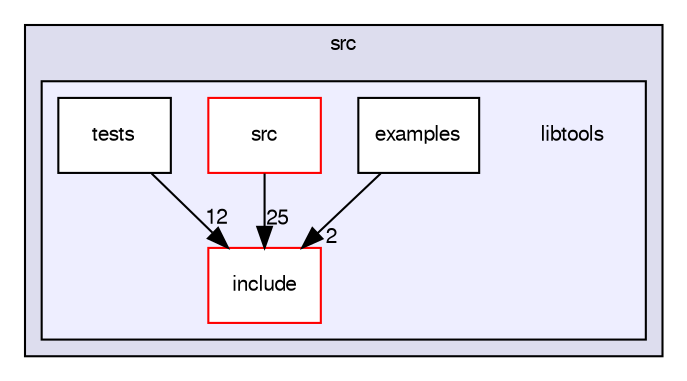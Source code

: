 digraph "libtools" {
  compound=true
  node [ fontsize="10", fontname="FreeSans"];
  edge [ labelfontsize="10", labelfontname="FreeSans"];
  subgraph clusterdir_37d5ef626c532e9d4f58c814b0f33bb1 {
    graph [ bgcolor="#ddddee", pencolor="black", label="src" fontname="FreeSans", fontsize="10", URL="dir_37d5ef626c532e9d4f58c814b0f33bb1.html"]
  subgraph clusterdir_c9570c6d38e4a56dd3fce455bc948ce6 {
    graph [ bgcolor="#eeeeff", pencolor="black", label="" URL="dir_c9570c6d38e4a56dd3fce455bc948ce6.html"];
    dir_c9570c6d38e4a56dd3fce455bc948ce6 [shape=plaintext label="libtools"];
    dir_ba813269aeaf8c3ab26cd4c8cdd2b0c5 [shape=box label="examples" color="black" fillcolor="white" style="filled" URL="dir_ba813269aeaf8c3ab26cd4c8cdd2b0c5.html"];
    dir_3d0068c619b4bb322a1232aadd28471f [shape=box label="include" color="red" fillcolor="white" style="filled" URL="dir_3d0068c619b4bb322a1232aadd28471f.html"];
    dir_ed8f9132a67b3f4d476f6b0f4bebe293 [shape=box label="src" color="red" fillcolor="white" style="filled" URL="dir_ed8f9132a67b3f4d476f6b0f4bebe293.html"];
    dir_bf6bdd91432a3834399c83157ba44d32 [shape=box label="tests" color="black" fillcolor="white" style="filled" URL="dir_bf6bdd91432a3834399c83157ba44d32.html"];
  }
  }
  dir_ed8f9132a67b3f4d476f6b0f4bebe293->dir_3d0068c619b4bb322a1232aadd28471f [headlabel="25", labeldistance=1.5 headhref="dir_000004_000006.html"];
  dir_ba813269aeaf8c3ab26cd4c8cdd2b0c5->dir_3d0068c619b4bb322a1232aadd28471f [headlabel="2", labeldistance=1.5 headhref="dir_000008_000006.html"];
  dir_bf6bdd91432a3834399c83157ba44d32->dir_3d0068c619b4bb322a1232aadd28471f [headlabel="12", labeldistance=1.5 headhref="dir_000018_000006.html"];
}
